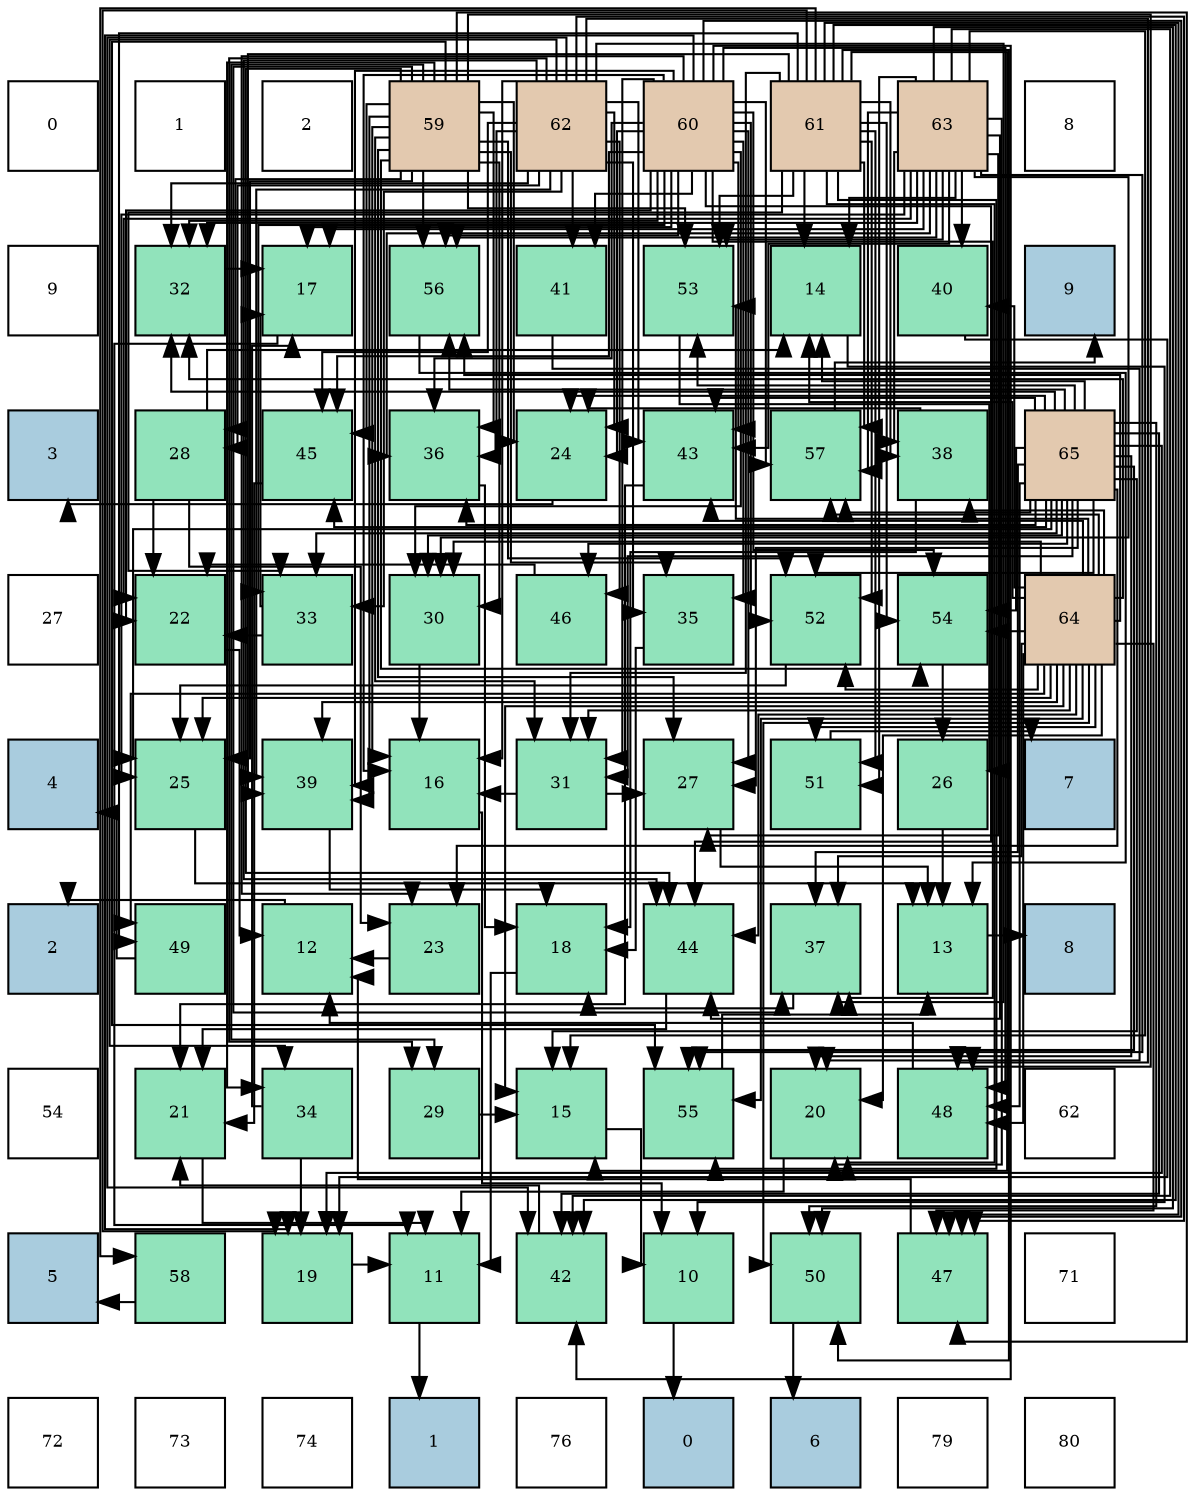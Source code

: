 digraph layout{
 rankdir=TB;
 splines=ortho;
 node [style=filled shape=square fixedsize=true width=0.6];
0[label="0", fontsize=8, fillcolor="#ffffff"];
1[label="1", fontsize=8, fillcolor="#ffffff"];
2[label="2", fontsize=8, fillcolor="#ffffff"];
3[label="59", fontsize=8, fillcolor="#e3c9af"];
4[label="62", fontsize=8, fillcolor="#e3c9af"];
5[label="60", fontsize=8, fillcolor="#e3c9af"];
6[label="61", fontsize=8, fillcolor="#e3c9af"];
7[label="63", fontsize=8, fillcolor="#e3c9af"];
8[label="8", fontsize=8, fillcolor="#ffffff"];
9[label="9", fontsize=8, fillcolor="#ffffff"];
10[label="32", fontsize=8, fillcolor="#91e3bb"];
11[label="17", fontsize=8, fillcolor="#91e3bb"];
12[label="56", fontsize=8, fillcolor="#91e3bb"];
13[label="41", fontsize=8, fillcolor="#91e3bb"];
14[label="53", fontsize=8, fillcolor="#91e3bb"];
15[label="14", fontsize=8, fillcolor="#91e3bb"];
16[label="40", fontsize=8, fillcolor="#91e3bb"];
17[label="9", fontsize=8, fillcolor="#a9ccde"];
18[label="3", fontsize=8, fillcolor="#a9ccde"];
19[label="28", fontsize=8, fillcolor="#91e3bb"];
20[label="45", fontsize=8, fillcolor="#91e3bb"];
21[label="36", fontsize=8, fillcolor="#91e3bb"];
22[label="24", fontsize=8, fillcolor="#91e3bb"];
23[label="43", fontsize=8, fillcolor="#91e3bb"];
24[label="57", fontsize=8, fillcolor="#91e3bb"];
25[label="38", fontsize=8, fillcolor="#91e3bb"];
26[label="65", fontsize=8, fillcolor="#e3c9af"];
27[label="27", fontsize=8, fillcolor="#ffffff"];
28[label="22", fontsize=8, fillcolor="#91e3bb"];
29[label="33", fontsize=8, fillcolor="#91e3bb"];
30[label="30", fontsize=8, fillcolor="#91e3bb"];
31[label="46", fontsize=8, fillcolor="#91e3bb"];
32[label="35", fontsize=8, fillcolor="#91e3bb"];
33[label="52", fontsize=8, fillcolor="#91e3bb"];
34[label="54", fontsize=8, fillcolor="#91e3bb"];
35[label="64", fontsize=8, fillcolor="#e3c9af"];
36[label="4", fontsize=8, fillcolor="#a9ccde"];
37[label="25", fontsize=8, fillcolor="#91e3bb"];
38[label="39", fontsize=8, fillcolor="#91e3bb"];
39[label="16", fontsize=8, fillcolor="#91e3bb"];
40[label="31", fontsize=8, fillcolor="#91e3bb"];
41[label="27", fontsize=8, fillcolor="#91e3bb"];
42[label="51", fontsize=8, fillcolor="#91e3bb"];
43[label="26", fontsize=8, fillcolor="#91e3bb"];
44[label="7", fontsize=8, fillcolor="#a9ccde"];
45[label="2", fontsize=8, fillcolor="#a9ccde"];
46[label="49", fontsize=8, fillcolor="#91e3bb"];
47[label="12", fontsize=8, fillcolor="#91e3bb"];
48[label="23", fontsize=8, fillcolor="#91e3bb"];
49[label="18", fontsize=8, fillcolor="#91e3bb"];
50[label="44", fontsize=8, fillcolor="#91e3bb"];
51[label="37", fontsize=8, fillcolor="#91e3bb"];
52[label="13", fontsize=8, fillcolor="#91e3bb"];
53[label="8", fontsize=8, fillcolor="#a9ccde"];
54[label="54", fontsize=8, fillcolor="#ffffff"];
55[label="21", fontsize=8, fillcolor="#91e3bb"];
56[label="34", fontsize=8, fillcolor="#91e3bb"];
57[label="29", fontsize=8, fillcolor="#91e3bb"];
58[label="15", fontsize=8, fillcolor="#91e3bb"];
59[label="55", fontsize=8, fillcolor="#91e3bb"];
60[label="20", fontsize=8, fillcolor="#91e3bb"];
61[label="48", fontsize=8, fillcolor="#91e3bb"];
62[label="62", fontsize=8, fillcolor="#ffffff"];
63[label="5", fontsize=8, fillcolor="#a9ccde"];
64[label="58", fontsize=8, fillcolor="#91e3bb"];
65[label="19", fontsize=8, fillcolor="#91e3bb"];
66[label="11", fontsize=8, fillcolor="#91e3bb"];
67[label="42", fontsize=8, fillcolor="#91e3bb"];
68[label="10", fontsize=8, fillcolor="#91e3bb"];
69[label="50", fontsize=8, fillcolor="#91e3bb"];
70[label="47", fontsize=8, fillcolor="#91e3bb"];
71[label="71", fontsize=8, fillcolor="#ffffff"];
72[label="72", fontsize=8, fillcolor="#ffffff"];
73[label="73", fontsize=8, fillcolor="#ffffff"];
74[label="74", fontsize=8, fillcolor="#ffffff"];
75[label="1", fontsize=8, fillcolor="#a9ccde"];
76[label="76", fontsize=8, fillcolor="#ffffff"];
77[label="0", fontsize=8, fillcolor="#a9ccde"];
78[label="6", fontsize=8, fillcolor="#a9ccde"];
79[label="79", fontsize=8, fillcolor="#ffffff"];
80[label="80", fontsize=8, fillcolor="#ffffff"];
edge [constraint=false, style=vis];68 -> 77;
66 -> 75;
47 -> 45;
52 -> 53;
15 -> 68;
58 -> 68;
39 -> 68;
11 -> 66;
49 -> 66;
65 -> 66;
60 -> 66;
55 -> 66;
28 -> 47;
48 -> 47;
22 -> 18;
37 -> 52;
43 -> 52;
41 -> 52;
19 -> 15;
19 -> 28;
19 -> 48;
57 -> 58;
30 -> 39;
40 -> 39;
40 -> 41;
10 -> 11;
29 -> 11;
29 -> 28;
56 -> 11;
56 -> 65;
32 -> 49;
21 -> 49;
51 -> 49;
25 -> 49;
25 -> 22;
38 -> 49;
16 -> 65;
13 -> 60;
67 -> 55;
23 -> 55;
50 -> 55;
20 -> 55;
31 -> 28;
70 -> 47;
61 -> 47;
46 -> 36;
69 -> 78;
42 -> 44;
33 -> 37;
14 -> 43;
34 -> 43;
59 -> 52;
12 -> 52;
24 -> 17;
64 -> 63;
3 -> 39;
3 -> 22;
3 -> 37;
3 -> 41;
3 -> 19;
3 -> 57;
3 -> 30;
3 -> 40;
3 -> 56;
3 -> 32;
3 -> 21;
3 -> 51;
3 -> 38;
3 -> 50;
3 -> 20;
3 -> 70;
3 -> 61;
3 -> 33;
3 -> 14;
3 -> 34;
3 -> 59;
3 -> 12;
5 -> 39;
5 -> 11;
5 -> 65;
5 -> 28;
5 -> 48;
5 -> 22;
5 -> 41;
5 -> 30;
5 -> 40;
5 -> 10;
5 -> 29;
5 -> 32;
5 -> 21;
5 -> 51;
5 -> 38;
5 -> 13;
5 -> 67;
5 -> 23;
5 -> 50;
5 -> 20;
5 -> 70;
5 -> 61;
5 -> 33;
5 -> 34;
5 -> 12;
5 -> 24;
6 -> 15;
6 -> 58;
6 -> 65;
6 -> 60;
6 -> 40;
6 -> 29;
6 -> 25;
6 -> 38;
6 -> 67;
6 -> 70;
6 -> 46;
6 -> 69;
6 -> 42;
6 -> 33;
6 -> 14;
6 -> 34;
6 -> 59;
6 -> 24;
6 -> 64;
4 -> 39;
4 -> 22;
4 -> 19;
4 -> 57;
4 -> 10;
4 -> 29;
4 -> 56;
4 -> 32;
4 -> 21;
4 -> 51;
4 -> 38;
4 -> 13;
4 -> 67;
4 -> 23;
4 -> 50;
4 -> 20;
4 -> 31;
4 -> 70;
4 -> 61;
7 -> 15;
7 -> 58;
7 -> 11;
7 -> 60;
7 -> 28;
7 -> 37;
7 -> 41;
7 -> 30;
7 -> 10;
7 -> 21;
7 -> 25;
7 -> 16;
7 -> 67;
7 -> 23;
7 -> 50;
7 -> 69;
7 -> 42;
7 -> 14;
7 -> 59;
7 -> 12;
7 -> 24;
35 -> 15;
35 -> 58;
35 -> 60;
35 -> 37;
35 -> 30;
35 -> 40;
35 -> 10;
35 -> 51;
35 -> 25;
35 -> 38;
35 -> 16;
35 -> 23;
35 -> 50;
35 -> 70;
35 -> 61;
35 -> 46;
35 -> 69;
35 -> 42;
35 -> 33;
35 -> 14;
35 -> 34;
35 -> 59;
35 -> 12;
35 -> 24;
26 -> 15;
26 -> 58;
26 -> 65;
26 -> 60;
26 -> 48;
26 -> 22;
26 -> 37;
26 -> 41;
26 -> 30;
26 -> 40;
26 -> 10;
26 -> 29;
26 -> 21;
26 -> 51;
26 -> 67;
26 -> 23;
26 -> 20;
26 -> 31;
26 -> 61;
26 -> 69;
26 -> 33;
26 -> 14;
26 -> 34;
26 -> 59;
26 -> 12;
26 -> 24;
edge [constraint=true, style=invis];
0 -> 9 -> 18 -> 27 -> 36 -> 45 -> 54 -> 63 -> 72;
1 -> 10 -> 19 -> 28 -> 37 -> 46 -> 55 -> 64 -> 73;
2 -> 11 -> 20 -> 29 -> 38 -> 47 -> 56 -> 65 -> 74;
3 -> 12 -> 21 -> 30 -> 39 -> 48 -> 57 -> 66 -> 75;
4 -> 13 -> 22 -> 31 -> 40 -> 49 -> 58 -> 67 -> 76;
5 -> 14 -> 23 -> 32 -> 41 -> 50 -> 59 -> 68 -> 77;
6 -> 15 -> 24 -> 33 -> 42 -> 51 -> 60 -> 69 -> 78;
7 -> 16 -> 25 -> 34 -> 43 -> 52 -> 61 -> 70 -> 79;
8 -> 17 -> 26 -> 35 -> 44 -> 53 -> 62 -> 71 -> 80;
rank = same {0 -> 1 -> 2 -> 3 -> 4 -> 5 -> 6 -> 7 -> 8};
rank = same {9 -> 10 -> 11 -> 12 -> 13 -> 14 -> 15 -> 16 -> 17};
rank = same {18 -> 19 -> 20 -> 21 -> 22 -> 23 -> 24 -> 25 -> 26};
rank = same {27 -> 28 -> 29 -> 30 -> 31 -> 32 -> 33 -> 34 -> 35};
rank = same {36 -> 37 -> 38 -> 39 -> 40 -> 41 -> 42 -> 43 -> 44};
rank = same {45 -> 46 -> 47 -> 48 -> 49 -> 50 -> 51 -> 52 -> 53};
rank = same {54 -> 55 -> 56 -> 57 -> 58 -> 59 -> 60 -> 61 -> 62};
rank = same {63 -> 64 -> 65 -> 66 -> 67 -> 68 -> 69 -> 70 -> 71};
rank = same {72 -> 73 -> 74 -> 75 -> 76 -> 77 -> 78 -> 79 -> 80};
}